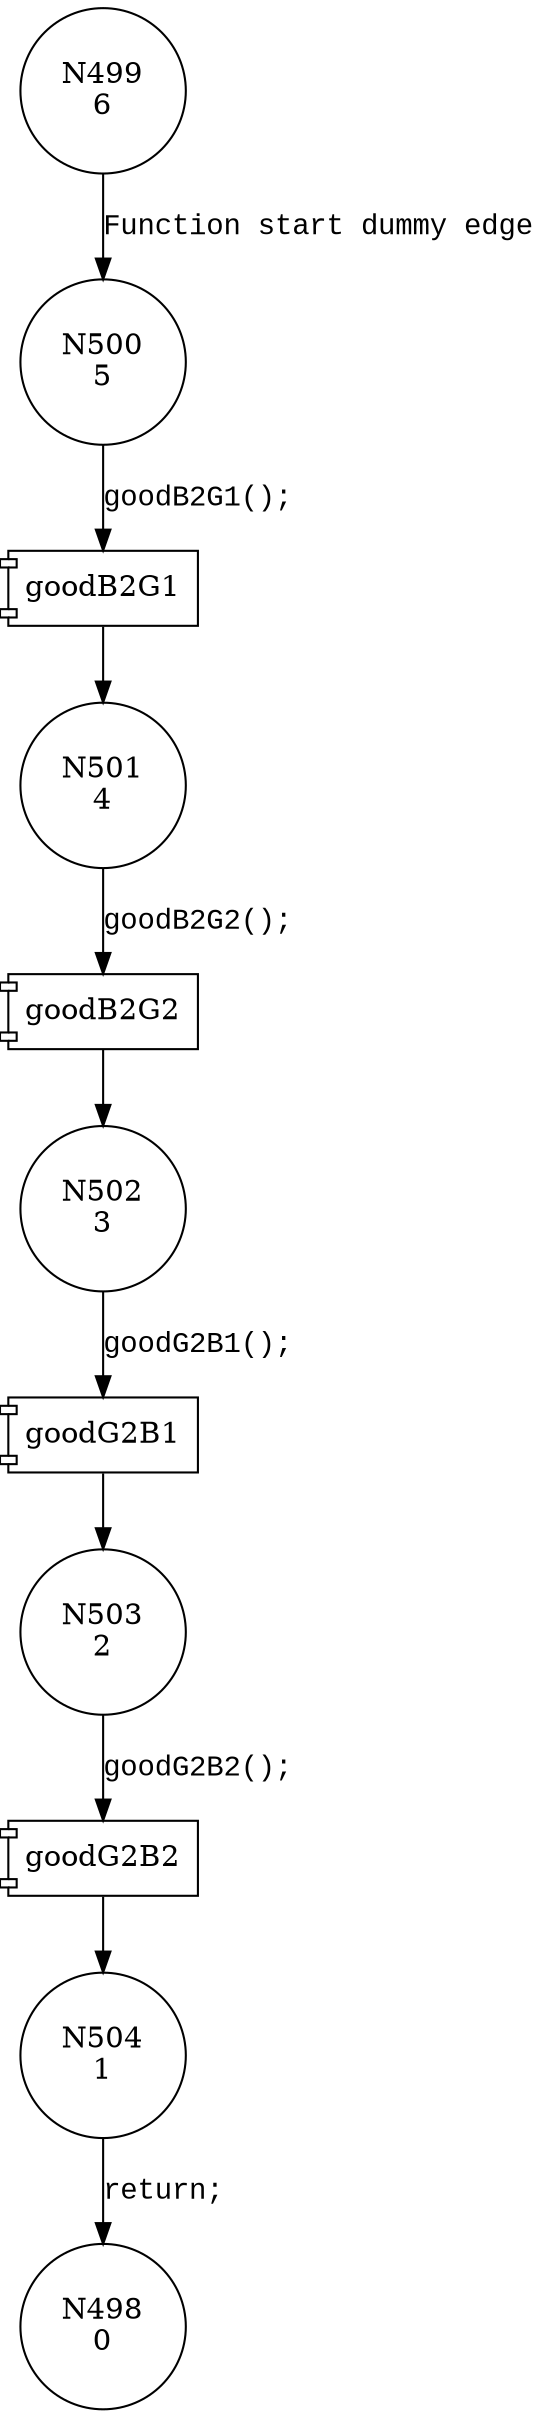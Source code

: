digraph CWE124_Buffer_Underwrite__CWE839_fgets_14_good {
500 [shape="circle" label="N500\n5"]
501 [shape="circle" label="N501\n4"]
502 [shape="circle" label="N502\n3"]
503 [shape="circle" label="N503\n2"]
504 [shape="circle" label="N504\n1"]
499 [shape="circle" label="N499\n6"]
498 [shape="circle" label="N498\n0"]
100013 [shape="component" label="goodB2G1"]
500 -> 100013 [label="goodB2G1();" fontname="Courier New"]
100013 -> 501 [label="" fontname="Courier New"]
100014 [shape="component" label="goodB2G2"]
501 -> 100014 [label="goodB2G2();" fontname="Courier New"]
100014 -> 502 [label="" fontname="Courier New"]
100015 [shape="component" label="goodG2B1"]
502 -> 100015 [label="goodG2B1();" fontname="Courier New"]
100015 -> 503 [label="" fontname="Courier New"]
100016 [shape="component" label="goodG2B2"]
503 -> 100016 [label="goodG2B2();" fontname="Courier New"]
100016 -> 504 [label="" fontname="Courier New"]
499 -> 500 [label="Function start dummy edge" fontname="Courier New"]
504 -> 498 [label="return;" fontname="Courier New"]
}